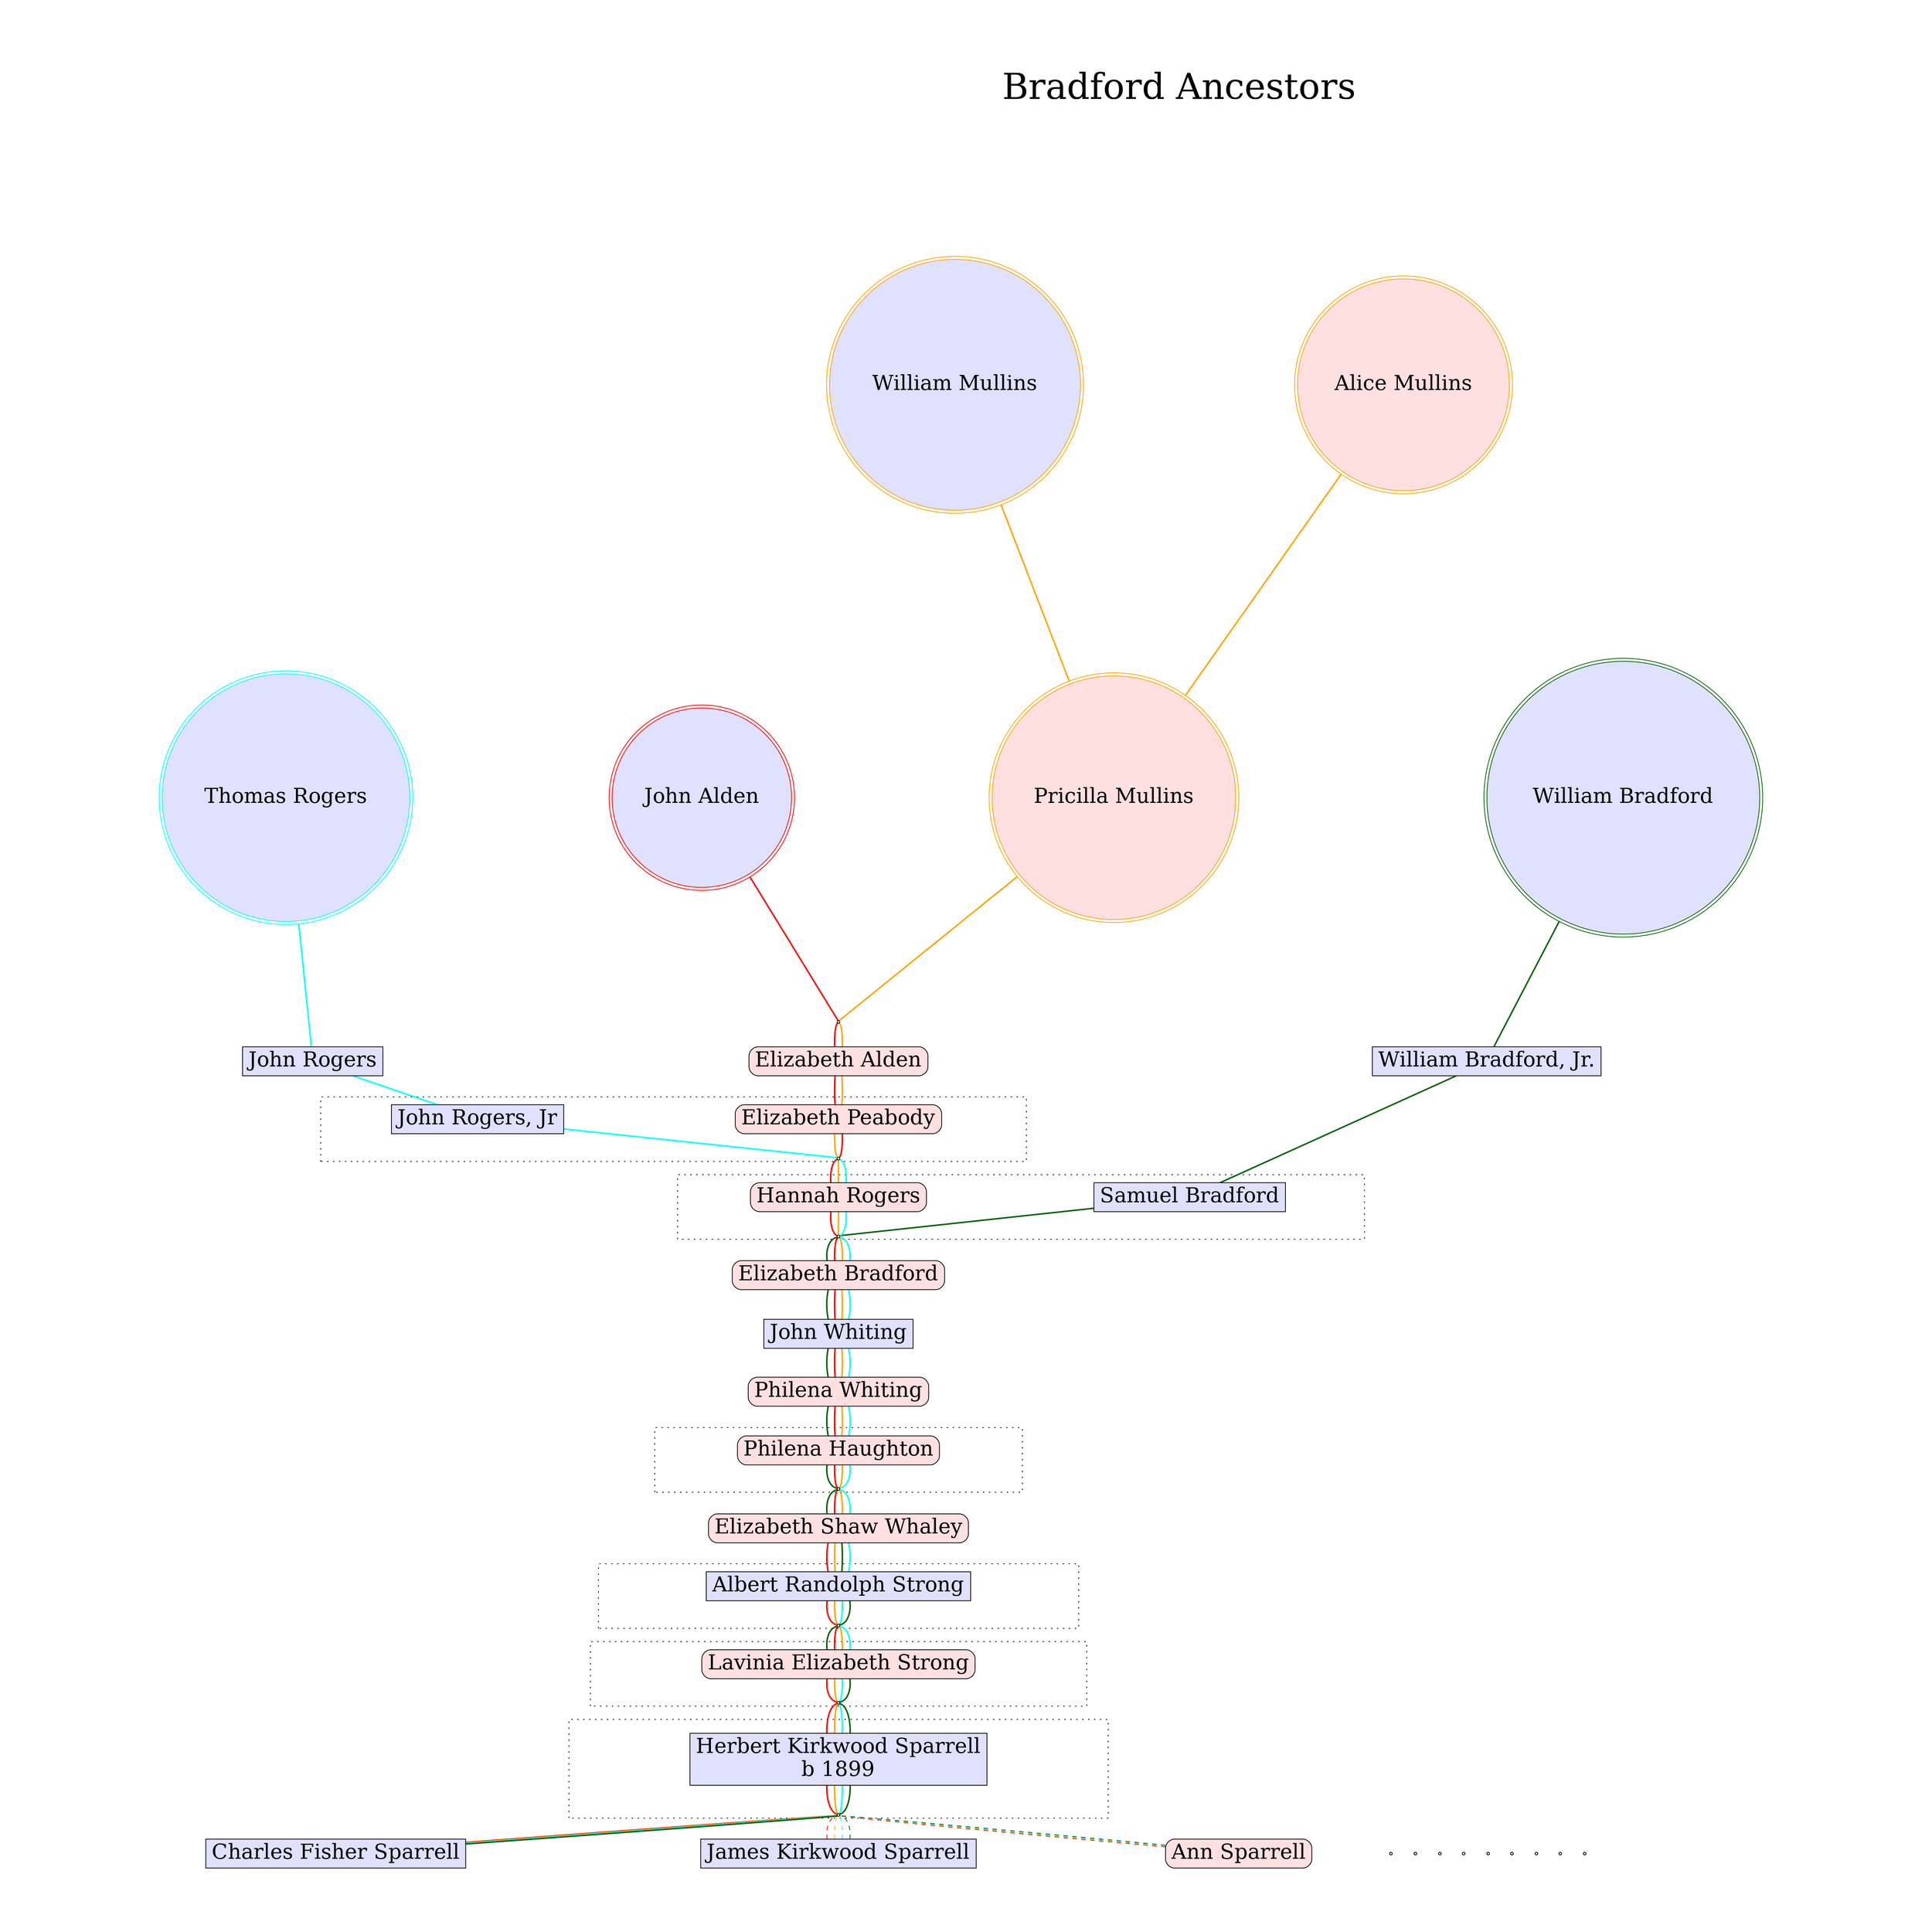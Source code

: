 digraph GRAMPS_graph
{
  bgcolor=white;
  center="true";
  charset="utf8";
  concentrate="false";
  dpi="300";
  graph [fontsize=28];
  margin="1.00,1.00";
  mclimit="99";
  nodesep="0.20";
  outputorder="edgesfirst";
  page="36.00,24.00";
  pagedir="BL";
  rankdir="BT";
  ranksep="0.20";
  ratio="fill";
  searchsize="100";
  size="34.00 22.00";
  splines="true";

  edge [len=0.5 style=solid arrowhead=none arrowtail=normal fontsize=28];
  node [style=filled fontsize=28];

  // Top Generation
  { rank = same; I1404; I1404x; I1410; ITR1;} // Chilton, Alden, Brewster, Bradford, Rogers

  // Next to Top Generation
  { rank = same; I1421; I1415;} // Sarah Chandler, William Bradford Jr, Elizabeth Alden, Love Brewster, Jonathon Brewster, Isabella Chilton

  // Generation 11

  // Generation 9

  // Generation 7

  // Generation 6
  // Generation 5


  I0000 [ shape="plaintext" fillcolor="#ffffff"  label="Bradford Ancestors" fontsize=48];
  ITR1 [ shape="circle" fillcolor="#e0e0ff" style="solid,filled" label="Thomas Rogers" peripheries=2 color=cyan];
  IJR1 [ shape="box" fillcolor="#e0e0ff" style="solid,filled" label="John Rogers" ];
  IJR2 [ shape="box" fillcolor="#e0e0ff" style="solid,filled" label="John Rogers, Jr" ];
  I1409 [ shape="box" fillcolor="#e0e0ff" style="solid,filled" label="Samuel Bradford" ];
  I397 [ shape="box" fillcolor="#ffe0e0" style="rounded,filled" label="Philena Whiting" ];
  I597 [ shape="box" fillcolor="#e0e0ff" style="solid,filled" label="John Whiting" ];
  I1408 [ shape="box" fillcolor="#ffe0e0" style="rounded,filled" label="Hannah Rogers" ];
  I191 [ shape="box" fillcolor="#ffe0e0" style="rounded,filled" label="Lavinia Elizabeth Strong" ];
  Icfs [ shape="box" fillcolor="#e0e0ff" style="solid,filled" label="Charles Fisher Sparrell" ];
  Ijks [ shape="box" fillcolor="#e0e0ff" style="solid,filled" label="James Kirkwood Sparrell" ];
  I190 [ shape="box" fillcolor="#ffe0e0" style="rounded,filled" label="Ann Sparrell" ];
  I510 [ shape="box" fillcolor="#ffe0e0" style="rounded,filled" label="Elizabeth Shaw Whaley" ];
  I1417 [ shape="box" fillcolor="#ffe0e0" style="rounded,filled" label="Elizabeth Peabody" ];
  I391 [ shape="box" fillcolor="#e0e0ff" style="solid,filled" label="Albert Randolph Strong" ];
  I1421 [ shape="box" fillcolor="#e0e0ff" style="solid,filled" label="William Bradford, Jr." ];
  I1410 [ shape="circle" fillcolor="#e0e0ff" style="solid,filled" label="William Bradford" peripheries=2 color=darkgreen];
  I271 [ shape="box" fillcolor="#ffe0e0" style="rounded,filled" label="Philena Haughton" ];
  I1400 [ shape="box" fillcolor="#ffe0e0" style="rounded,filled" label="Elizabeth Bradford" ];
  I898 [ shape="box" fillcolor="#e0e0ff" style="solid,filled" label="Herbert Kirkwood Sparrell\nb 1899" ];
  I1404 [ shape="circle" fillcolor="#e0e0ff" style="solid,filled" label="John Alden" peripheries=2 color=red];
  I1404x [ shape="circle" fillcolor="#ffe0e0" style="solid,filled" label="Pricilla Mullins" peripheries=2 color=orange];
  I1404y [ shape="circle" fillcolor="#e0e0ff" style="solid,filled" label="William Mullins" peripheries=2 color=orange];
  I1404yb [ shape="circle" fillcolor="#ffe0e0" style="solid,filled" label="Alice Mullins" peripheries=2 color=orange];
  I1415 [ shape="box" fillcolor="#ffe0e0" style="rounded,filled" label="Elizabeth Alden" ];

  F_Rogers [ shape="point" fillcolor="#ffffe0" style="solid,filled" label="" ];
  F572 [ shape="point" fillcolor="#ffffe0" style="solid,filled" label="m" ];
  F469 [ shape="point" fillcolor="#ffffe0" style="solid,filled" label="m" ];
  F590 [ shape="point" fillcolor="#ffffe0" style="solid,filled" label="m" ];
  F560 [ shape="point" fillcolor="#ffffe0" style="solid,filled" label="560" ];
  F304 [ shape="point" fillcolor="#ffffe0" style="solid,filled" label="" ];
  F259 [ shape="point" fillcolor="#ffffe0" style="solid,filled" label="m" ];
  F282 [ shape="point" fillcolor="#ffffe0" style="solid,filled" label="282" ];
  F382 [ shape="point" fillcolor="#ffffe0" style="solid,filled" label="382" ];
  F574 [ shape="point" fillcolor="#ffffe0" style="solid,filled" label="m" ];
  F606 [ shape="point" fillcolor="#ffffe0" style="solid,filled" label="m" ];
  F_Alden [ shape="point" fillcolor="#ffffe0" style="solid,filled" label="" ];
  F415 [ shape="point" fillcolor="#ffffe0" style="solid,filled" label="m" ];
  F293 [ shape="point" fillcolor="#ffffe0" style="solid,filled" label="293" ];
  F0727 [ shape="ellipse" fillcolor="#ffffe0" style="invis" label="" ];
  F205 [ shape="point" fillcolor="#ffffe0" style="solid,filled" label="m" ];
  Fmm [ shape="point" fillcolor="#ffffe0" style="solid,filled" label="m" ];


  I1404 -> I1404x [style="invis"]; //John Alden to Pricilla Mullins
  subgraph cluster_F_Alden
  {
  style="invis";
  F_Alden -> I1404 [color=red  style=bold]; // father: John Alden
  F_Alden -> I1404x [color=orange style=bold]; // mother: Pricilla Mullins
  }

  subgraph cluster_F_Rogers
  {
  style="dotted";
  F_Rogers -> IJR2 [color=cyan style=bold]; // father: John Rogers, Jr.
  F_Rogers -> I1417 [color=orange style=bold]; // mother: Elizabeth Peabody
  F_Rogers -> I1417 [color=red  style=bold]; // mother: Elizabeth Peabody
  }

  // 'above' the top generation
  I1404x -> I1404y [color=orange style=bold]; // Pricilla Mullins to her parents
  I1404x -> I1404yb [color=orange style=bold]; // Pricilla Mullins to her parents


  I1415 -> F_Alden [color=red  style=bold]; // child:  Elizabeth Alden to father John Alden
  I1415 -> F_Alden [color=orange style=bold]; // child:  Elizabeth Alden to father John Alden


  I1421 -> I1410 [color=darkgreen style=bold]; // child:  William Bradford, Jr. to father: William Bradford

  I1409 -> I1421 [color=darkgreen style=bold]; // child:  Samuel Bradford to father: William Bradford, Jr.


  subgraph cluster_F572
  {
  style="dotted";
  F572 -> I191 [color=red  style=bold]; // mother: Lavinia Elizabeth Strong
  F572 -> I191 [color=orange style=bold]; // mother: Lavinia Elizabeth Strong
  F572 -> I191 [color=cyan style=bold]; // mother: Lavinia Elizabeth Strong
  F572 -> I191 [color=darkgreen style=bold]; // mother: Lavinia Elizabeth Strong
  }
  I898 -> F572 [color=red  style=bold]; // child:  Herbert Kirkwood Sparrell
  I898 -> F572 [color=orange style=bold]; // child:  Herbert Kirkwood Sparrell
  I898 -> F572 [color=cyan style=bold]; // child:  Herbert Kirkwood Sparrell
  I898 -> F572 [color=darkgreen style=bold]; // child:  Herbert Kirkwood Sparrell

  subgraph cluster_F469
  {
  style="dotted";
  F469 -> I1409 [color=darkgreen style=bold]; // father: Samuel Bradford
  F469 -> I1408 [color=red  style=bold]; // mother: Hannah Rogers
  F469 -> I1408 [color=orange style=bold]; // mother: Hannah Rogers
  F469 -> I1408 [color=cyan style=bold]; // mother: Hannah Rogers
  }
  I1400 -> F469 [color=darkgreen style=bold]; // child:  Elizabeth Bradford
  I1400 -> F469 [color=red  style=bold]; // child:  Elizabeth Bradford
  I1400 -> F469 [color=orange style=bold]; // child:  Elizabeth Bradford
  I1400 -> F469 [color=cyan style=bold]; // child:  Elizabeth Bradford


  subgraph cluster_F259
  {
  style="dotted";
  F259 -> I898 [color=red  style=bold]; // father: Herbert Kirkwood Sparrell
  F259 -> I898 [color=orange style=bold]; // father: Herbert Kirkwood Sparrell
  F259 -> I898 [color=cyan style=bold]; // father: Herbert Kirkwood Sparrell
  F259 -> I898 [color=darkgreen style=bold]; // father: Herbert Kirkwood Sparrell
  }
  Icfs -> F259 [color=red  style=bold]; // child:  Charles Fisher Sparrell
  Icfs -> F259 [color=orange style=bold]; // child:  Charles Fisher Sparrell
  Icfs -> F259 [color=cyan style=bold]; // child:  Charles Fisher Sparrell
  Icfs -> F259 [color=darkgreen style=bold]; // child:  Charles Fisher Sparrell

  Ijks -> F259 [color=red  style=dashed]; // child:  Charles Fisher Sparrell
  Ijks -> F259 [color=orange style=dashed]; // child:  Charles Fisher Sparrell
  Ijks -> F259 [color=cyan style=dashed]; // child:  Charles Fisher Sparrell
  Ijks -> F259 [color=darkgreen style=dashed]; // child:  Charles Fisher Sparrell

  I190 -> F259 [color=red  style=dashed]; // child:  Charles Fisher Sparrell
  I190 -> F259 [color=orange style=dashed]; // child:  Charles Fisher Sparrell
  I190 -> F259 [color=cyan style=dashed]; // child:  Charles Fisher Sparrell
  I190 -> F259 [color=darkgreen style=dashed]; // child:  Charles Fisher Sparrell


  I271 -> I397 [color=darkgreen style=bold]; // child:  Philena Haughton -> Philena Whiting
  I271 -> I397 [color=red  style=bold]; // child:  Philena Haughton -> Philena Whiting
  I271 -> I397 [color=orange style=bold]; // child:  Philena Haughton -> Philena Whiting
  I271 -> I397 [color=cyan style=bold]; // child:  Philena Haughton -> Philena Whiting

  I1417 -> I1415 [color=red  style=bold]; // child:  Elizabeth Peabody to mother: Elizabeth Alden
  I1417 -> I1415 [color=orange style=bold]; // child:  Elizabeth Peabody to mother: Elizabeth Alden

  I397 -> I597 [color=darkgreen style=bold]; // child:  Philena Whiting to father: John Whiting
  I397 -> I597 [color=red  style=bold]; // child:  Philena Whiting to father: John Whiting
  I397 -> I597 [color=orange style=bold]; // child:  Philena Whiting to father: John Whiting
  I397 -> I597 [color=cyan style=bold]; // child:  Philena Whiting to father: John Whiting

  subgraph cluster_F574
  {
  style="dotted";
  F574 -> I391 [color=red  style=bold]; // father: Albert Randolph Strong
  F574 -> I391 [color=orange style=bold]; // father: Albert Randolph Strong
  F574 -> I391 [color=cyan style=bold]; // father: Albert Randolph Strong
  F574 -> I391 [color=darkgreen style=bold]; // father: Albert Randolph Strong
  }
  I191 -> F574 [color=darkgreen style=bold]; // child:  Lavinia Elizabeth Strong
  I191 -> F574 [color=red  style=bold]; // child:  Lavinia Elizabeth Strong
  I191 -> F574 [color=orange style=bold]; // child:  Lavinia Elizabeth Strong
  I191 -> F574 [color=cyan style=bold]; // child:  Lavinia Elizabeth Strong


  subgraph cluster_F606
  {
  style="dotted";
  F606 -> I271 [color=darkgreen style=bold]; // mother: Philena Haughton
  F606 -> I271 [color=red  style=bold]; // mother: Philena Haughton
  F606 -> I271 [color=orange style=bold]; // mother: Philena Haughton
  F606 -> I271 [color=cyan style=bold]; // mother: Philena Haughton
  }
  I510 -> F606 [color=darkgreen style=bold]; // child:  Elizabeth Shaw Whaley
  I510 -> F606 [color=red  style=bold]; // child:  Elizabeth Shaw Whaley
  I510 -> F606 [color=orange style=bold]; // child:  Elizabeth Shaw Whaley
  I510 -> F606 [color=cyan style=bold]; // child:  Elizabeth Shaw Whaley


  I391 -> I510 [color=red  style=bold]; // child:  Albert Randolph Strong to mother: Elizabeth Shaw Whaley
  I391 -> I510 [color=orange style=bold]; // child:  Albert Randolph Strong to mother: Elizabeth Shaw Whaley
  I391 -> I510 [color=darkgreen style=bold]; // child:  Albert Randolph Strong to mother: Elizabeth Shaw Whaley
  I391 -> I510 [color=cyan style=bold]; // child:  Albert Randolph Strong to mother: Elizabeth Shaw Whaley



  F0727 -> I0000 [style=invis]; // father:  Mayflower
  I1404y -> F0727 [style=invis]; // child:  Mullins
  I1404yb -> F0727 [style=invis]; // child:  Mullins
  I1410 -> F0727 [style=invis]; // child:  William Bradford
  I1404 -> F0727 [style=invis]; // child:  John Alden


  I1408 -> F_Rogers [color=red  style=bold]; // child:  Hannah Rogers to mother: Elizabeth Peabody
  I1408 -> F_Rogers [color=orange style=bold]; // child:  Hannah Rogers to mother: Elizabeth Peabody
  I1408 -> F_Rogers [color=cyan style=bold]; // child:  Hannah Rogers to father: John Rogers

  I597 -> I1400 [color=darkgreen style=bold]; // child:  John Whiting to mother: Elizabeth Bradford
  I597 -> I1400 [color=red  style=bold]; // child:  John Whiting to mother: Elizabeth Bradford
  I597 -> I1400 [color=orange style=bold]; // child:  John Whiting to mother: Elizabeth Bradford
  I597 -> I1400 [color=cyan style=bold]; // child:  John Whiting to mother: Elizabeth Bradford

  IJR1 -> ITR1 [ color=cyan style=bold ];
  IJR2 -> IJR1 [ color=cyan style=bold ];

}
